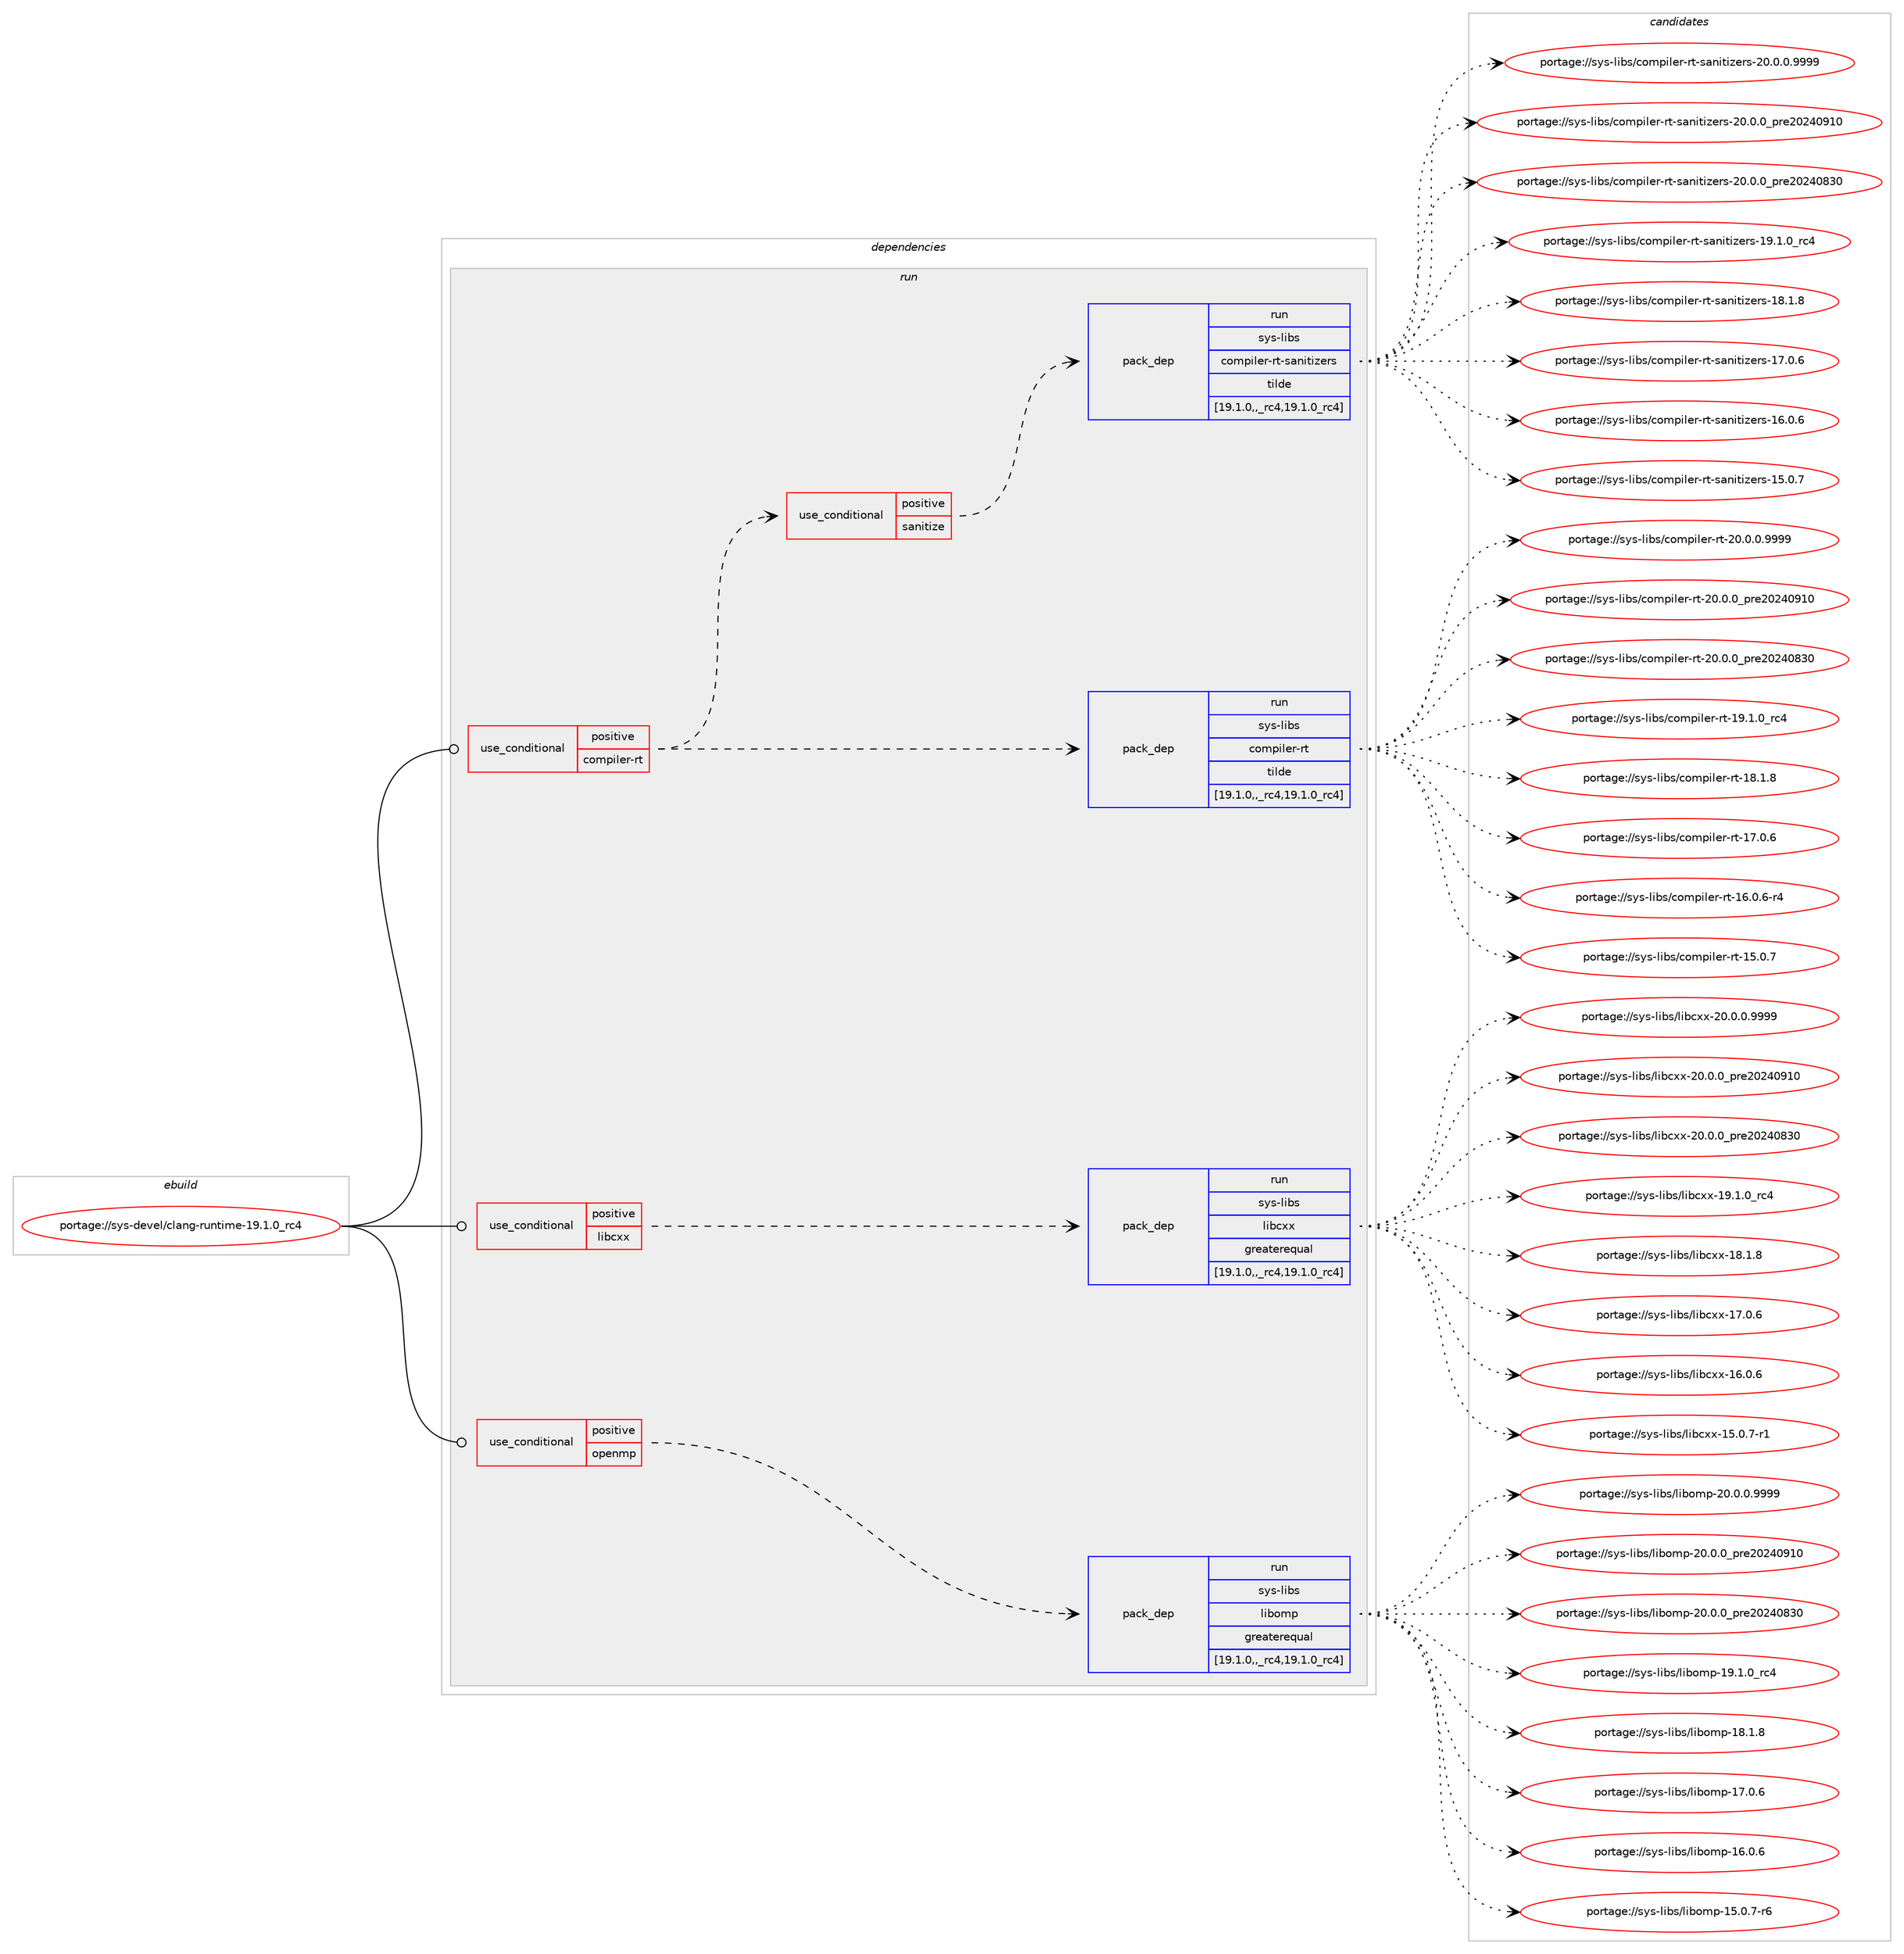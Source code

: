 digraph prolog {

# *************
# Graph options
# *************

newrank=true;
concentrate=true;
compound=true;
graph [rankdir=LR,fontname=Helvetica,fontsize=10,ranksep=1.5];#, ranksep=2.5, nodesep=0.2];
edge  [arrowhead=vee];
node  [fontname=Helvetica,fontsize=10];

# **********
# The ebuild
# **********

subgraph cluster_leftcol {
color=gray;
label=<<i>ebuild</i>>;
id [label="portage://sys-devel/clang-runtime-19.1.0_rc4", color=red, width=4, href="../sys-devel/clang-runtime-19.1.0_rc4.svg"];
}

# ****************
# The dependencies
# ****************

subgraph cluster_midcol {
color=gray;
label=<<i>dependencies</i>>;
subgraph cluster_compile {
fillcolor="#eeeeee";
style=filled;
label=<<i>compile</i>>;
}
subgraph cluster_compileandrun {
fillcolor="#eeeeee";
style=filled;
label=<<i>compile and run</i>>;
}
subgraph cluster_run {
fillcolor="#eeeeee";
style=filled;
label=<<i>run</i>>;
subgraph cond249365 {
dependency944163 [label=<<TABLE BORDER="0" CELLBORDER="1" CELLSPACING="0" CELLPADDING="4"><TR><TD ROWSPAN="3" CELLPADDING="10">use_conditional</TD></TR><TR><TD>positive</TD></TR><TR><TD>compiler-rt</TD></TR></TABLE>>, shape=none, color=red];
subgraph pack688104 {
dependency944164 [label=<<TABLE BORDER="0" CELLBORDER="1" CELLSPACING="0" CELLPADDING="4" WIDTH="220"><TR><TD ROWSPAN="6" CELLPADDING="30">pack_dep</TD></TR><TR><TD WIDTH="110">run</TD></TR><TR><TD>sys-libs</TD></TR><TR><TD>compiler-rt</TD></TR><TR><TD>tilde</TD></TR><TR><TD>[19.1.0,,_rc4,19.1.0_rc4]</TD></TR></TABLE>>, shape=none, color=blue];
}
dependency944163:e -> dependency944164:w [weight=20,style="dashed",arrowhead="vee"];
subgraph cond249366 {
dependency944165 [label=<<TABLE BORDER="0" CELLBORDER="1" CELLSPACING="0" CELLPADDING="4"><TR><TD ROWSPAN="3" CELLPADDING="10">use_conditional</TD></TR><TR><TD>positive</TD></TR><TR><TD>sanitize</TD></TR></TABLE>>, shape=none, color=red];
subgraph pack688105 {
dependency944166 [label=<<TABLE BORDER="0" CELLBORDER="1" CELLSPACING="0" CELLPADDING="4" WIDTH="220"><TR><TD ROWSPAN="6" CELLPADDING="30">pack_dep</TD></TR><TR><TD WIDTH="110">run</TD></TR><TR><TD>sys-libs</TD></TR><TR><TD>compiler-rt-sanitizers</TD></TR><TR><TD>tilde</TD></TR><TR><TD>[19.1.0,,_rc4,19.1.0_rc4]</TD></TR></TABLE>>, shape=none, color=blue];
}
dependency944165:e -> dependency944166:w [weight=20,style="dashed",arrowhead="vee"];
}
dependency944163:e -> dependency944165:w [weight=20,style="dashed",arrowhead="vee"];
}
id:e -> dependency944163:w [weight=20,style="solid",arrowhead="odot"];
subgraph cond249367 {
dependency944167 [label=<<TABLE BORDER="0" CELLBORDER="1" CELLSPACING="0" CELLPADDING="4"><TR><TD ROWSPAN="3" CELLPADDING="10">use_conditional</TD></TR><TR><TD>positive</TD></TR><TR><TD>libcxx</TD></TR></TABLE>>, shape=none, color=red];
subgraph pack688106 {
dependency944168 [label=<<TABLE BORDER="0" CELLBORDER="1" CELLSPACING="0" CELLPADDING="4" WIDTH="220"><TR><TD ROWSPAN="6" CELLPADDING="30">pack_dep</TD></TR><TR><TD WIDTH="110">run</TD></TR><TR><TD>sys-libs</TD></TR><TR><TD>libcxx</TD></TR><TR><TD>greaterequal</TD></TR><TR><TD>[19.1.0,,_rc4,19.1.0_rc4]</TD></TR></TABLE>>, shape=none, color=blue];
}
dependency944167:e -> dependency944168:w [weight=20,style="dashed",arrowhead="vee"];
}
id:e -> dependency944167:w [weight=20,style="solid",arrowhead="odot"];
subgraph cond249368 {
dependency944169 [label=<<TABLE BORDER="0" CELLBORDER="1" CELLSPACING="0" CELLPADDING="4"><TR><TD ROWSPAN="3" CELLPADDING="10">use_conditional</TD></TR><TR><TD>positive</TD></TR><TR><TD>openmp</TD></TR></TABLE>>, shape=none, color=red];
subgraph pack688107 {
dependency944170 [label=<<TABLE BORDER="0" CELLBORDER="1" CELLSPACING="0" CELLPADDING="4" WIDTH="220"><TR><TD ROWSPAN="6" CELLPADDING="30">pack_dep</TD></TR><TR><TD WIDTH="110">run</TD></TR><TR><TD>sys-libs</TD></TR><TR><TD>libomp</TD></TR><TR><TD>greaterequal</TD></TR><TR><TD>[19.1.0,,_rc4,19.1.0_rc4]</TD></TR></TABLE>>, shape=none, color=blue];
}
dependency944169:e -> dependency944170:w [weight=20,style="dashed",arrowhead="vee"];
}
id:e -> dependency944169:w [weight=20,style="solid",arrowhead="odot"];
}
}

# **************
# The candidates
# **************

subgraph cluster_choices {
rank=same;
color=gray;
label=<<i>candidates</i>>;

subgraph choice688104 {
color=black;
nodesep=1;
choice1151211154510810598115479911110911210510810111445114116455048464846484657575757 [label="portage://sys-libs/compiler-rt-20.0.0.9999", color=red, width=4,href="../sys-libs/compiler-rt-20.0.0.9999.svg"];
choice115121115451081059811547991111091121051081011144511411645504846484648951121141015048505248574948 [label="portage://sys-libs/compiler-rt-20.0.0_pre20240910", color=red, width=4,href="../sys-libs/compiler-rt-20.0.0_pre20240910.svg"];
choice115121115451081059811547991111091121051081011144511411645504846484648951121141015048505248565148 [label="portage://sys-libs/compiler-rt-20.0.0_pre20240830", color=red, width=4,href="../sys-libs/compiler-rt-20.0.0_pre20240830.svg"];
choice115121115451081059811547991111091121051081011144511411645495746494648951149952 [label="portage://sys-libs/compiler-rt-19.1.0_rc4", color=red, width=4,href="../sys-libs/compiler-rt-19.1.0_rc4.svg"];
choice115121115451081059811547991111091121051081011144511411645495646494656 [label="portage://sys-libs/compiler-rt-18.1.8", color=red, width=4,href="../sys-libs/compiler-rt-18.1.8.svg"];
choice115121115451081059811547991111091121051081011144511411645495546484654 [label="portage://sys-libs/compiler-rt-17.0.6", color=red, width=4,href="../sys-libs/compiler-rt-17.0.6.svg"];
choice1151211154510810598115479911110911210510810111445114116454954464846544511452 [label="portage://sys-libs/compiler-rt-16.0.6-r4", color=red, width=4,href="../sys-libs/compiler-rt-16.0.6-r4.svg"];
choice115121115451081059811547991111091121051081011144511411645495346484655 [label="portage://sys-libs/compiler-rt-15.0.7", color=red, width=4,href="../sys-libs/compiler-rt-15.0.7.svg"];
dependency944164:e -> choice1151211154510810598115479911110911210510810111445114116455048464846484657575757:w [style=dotted,weight="100"];
dependency944164:e -> choice115121115451081059811547991111091121051081011144511411645504846484648951121141015048505248574948:w [style=dotted,weight="100"];
dependency944164:e -> choice115121115451081059811547991111091121051081011144511411645504846484648951121141015048505248565148:w [style=dotted,weight="100"];
dependency944164:e -> choice115121115451081059811547991111091121051081011144511411645495746494648951149952:w [style=dotted,weight="100"];
dependency944164:e -> choice115121115451081059811547991111091121051081011144511411645495646494656:w [style=dotted,weight="100"];
dependency944164:e -> choice115121115451081059811547991111091121051081011144511411645495546484654:w [style=dotted,weight="100"];
dependency944164:e -> choice1151211154510810598115479911110911210510810111445114116454954464846544511452:w [style=dotted,weight="100"];
dependency944164:e -> choice115121115451081059811547991111091121051081011144511411645495346484655:w [style=dotted,weight="100"];
}
subgraph choice688105 {
color=black;
nodesep=1;
choice11512111545108105981154799111109112105108101114451141164511597110105116105122101114115455048464846484657575757 [label="portage://sys-libs/compiler-rt-sanitizers-20.0.0.9999", color=red, width=4,href="../sys-libs/compiler-rt-sanitizers-20.0.0.9999.svg"];
choice1151211154510810598115479911110911210510810111445114116451159711010511610512210111411545504846484648951121141015048505248574948 [label="portage://sys-libs/compiler-rt-sanitizers-20.0.0_pre20240910", color=red, width=4,href="../sys-libs/compiler-rt-sanitizers-20.0.0_pre20240910.svg"];
choice1151211154510810598115479911110911210510810111445114116451159711010511610512210111411545504846484648951121141015048505248565148 [label="portage://sys-libs/compiler-rt-sanitizers-20.0.0_pre20240830", color=red, width=4,href="../sys-libs/compiler-rt-sanitizers-20.0.0_pre20240830.svg"];
choice1151211154510810598115479911110911210510810111445114116451159711010511610512210111411545495746494648951149952 [label="portage://sys-libs/compiler-rt-sanitizers-19.1.0_rc4", color=red, width=4,href="../sys-libs/compiler-rt-sanitizers-19.1.0_rc4.svg"];
choice1151211154510810598115479911110911210510810111445114116451159711010511610512210111411545495646494656 [label="portage://sys-libs/compiler-rt-sanitizers-18.1.8", color=red, width=4,href="../sys-libs/compiler-rt-sanitizers-18.1.8.svg"];
choice1151211154510810598115479911110911210510810111445114116451159711010511610512210111411545495546484654 [label="portage://sys-libs/compiler-rt-sanitizers-17.0.6", color=red, width=4,href="../sys-libs/compiler-rt-sanitizers-17.0.6.svg"];
choice1151211154510810598115479911110911210510810111445114116451159711010511610512210111411545495446484654 [label="portage://sys-libs/compiler-rt-sanitizers-16.0.6", color=red, width=4,href="../sys-libs/compiler-rt-sanitizers-16.0.6.svg"];
choice1151211154510810598115479911110911210510810111445114116451159711010511610512210111411545495346484655 [label="portage://sys-libs/compiler-rt-sanitizers-15.0.7", color=red, width=4,href="../sys-libs/compiler-rt-sanitizers-15.0.7.svg"];
dependency944166:e -> choice11512111545108105981154799111109112105108101114451141164511597110105116105122101114115455048464846484657575757:w [style=dotted,weight="100"];
dependency944166:e -> choice1151211154510810598115479911110911210510810111445114116451159711010511610512210111411545504846484648951121141015048505248574948:w [style=dotted,weight="100"];
dependency944166:e -> choice1151211154510810598115479911110911210510810111445114116451159711010511610512210111411545504846484648951121141015048505248565148:w [style=dotted,weight="100"];
dependency944166:e -> choice1151211154510810598115479911110911210510810111445114116451159711010511610512210111411545495746494648951149952:w [style=dotted,weight="100"];
dependency944166:e -> choice1151211154510810598115479911110911210510810111445114116451159711010511610512210111411545495646494656:w [style=dotted,weight="100"];
dependency944166:e -> choice1151211154510810598115479911110911210510810111445114116451159711010511610512210111411545495546484654:w [style=dotted,weight="100"];
dependency944166:e -> choice1151211154510810598115479911110911210510810111445114116451159711010511610512210111411545495446484654:w [style=dotted,weight="100"];
dependency944166:e -> choice1151211154510810598115479911110911210510810111445114116451159711010511610512210111411545495346484655:w [style=dotted,weight="100"];
}
subgraph choice688106 {
color=black;
nodesep=1;
choice1151211154510810598115471081059899120120455048464846484657575757 [label="portage://sys-libs/libcxx-20.0.0.9999", color=red, width=4,href="../sys-libs/libcxx-20.0.0.9999.svg"];
choice115121115451081059811547108105989912012045504846484648951121141015048505248574948 [label="portage://sys-libs/libcxx-20.0.0_pre20240910", color=red, width=4,href="../sys-libs/libcxx-20.0.0_pre20240910.svg"];
choice115121115451081059811547108105989912012045504846484648951121141015048505248565148 [label="portage://sys-libs/libcxx-20.0.0_pre20240830", color=red, width=4,href="../sys-libs/libcxx-20.0.0_pre20240830.svg"];
choice115121115451081059811547108105989912012045495746494648951149952 [label="portage://sys-libs/libcxx-19.1.0_rc4", color=red, width=4,href="../sys-libs/libcxx-19.1.0_rc4.svg"];
choice115121115451081059811547108105989912012045495646494656 [label="portage://sys-libs/libcxx-18.1.8", color=red, width=4,href="../sys-libs/libcxx-18.1.8.svg"];
choice115121115451081059811547108105989912012045495546484654 [label="portage://sys-libs/libcxx-17.0.6", color=red, width=4,href="../sys-libs/libcxx-17.0.6.svg"];
choice115121115451081059811547108105989912012045495446484654 [label="portage://sys-libs/libcxx-16.0.6", color=red, width=4,href="../sys-libs/libcxx-16.0.6.svg"];
choice1151211154510810598115471081059899120120454953464846554511449 [label="portage://sys-libs/libcxx-15.0.7-r1", color=red, width=4,href="../sys-libs/libcxx-15.0.7-r1.svg"];
dependency944168:e -> choice1151211154510810598115471081059899120120455048464846484657575757:w [style=dotted,weight="100"];
dependency944168:e -> choice115121115451081059811547108105989912012045504846484648951121141015048505248574948:w [style=dotted,weight="100"];
dependency944168:e -> choice115121115451081059811547108105989912012045504846484648951121141015048505248565148:w [style=dotted,weight="100"];
dependency944168:e -> choice115121115451081059811547108105989912012045495746494648951149952:w [style=dotted,weight="100"];
dependency944168:e -> choice115121115451081059811547108105989912012045495646494656:w [style=dotted,weight="100"];
dependency944168:e -> choice115121115451081059811547108105989912012045495546484654:w [style=dotted,weight="100"];
dependency944168:e -> choice115121115451081059811547108105989912012045495446484654:w [style=dotted,weight="100"];
dependency944168:e -> choice1151211154510810598115471081059899120120454953464846554511449:w [style=dotted,weight="100"];
}
subgraph choice688107 {
color=black;
nodesep=1;
choice11512111545108105981154710810598111109112455048464846484657575757 [label="portage://sys-libs/libomp-20.0.0.9999", color=red, width=4,href="../sys-libs/libomp-20.0.0.9999.svg"];
choice1151211154510810598115471081059811110911245504846484648951121141015048505248574948 [label="portage://sys-libs/libomp-20.0.0_pre20240910", color=red, width=4,href="../sys-libs/libomp-20.0.0_pre20240910.svg"];
choice1151211154510810598115471081059811110911245504846484648951121141015048505248565148 [label="portage://sys-libs/libomp-20.0.0_pre20240830", color=red, width=4,href="../sys-libs/libomp-20.0.0_pre20240830.svg"];
choice1151211154510810598115471081059811110911245495746494648951149952 [label="portage://sys-libs/libomp-19.1.0_rc4", color=red, width=4,href="../sys-libs/libomp-19.1.0_rc4.svg"];
choice1151211154510810598115471081059811110911245495646494656 [label="portage://sys-libs/libomp-18.1.8", color=red, width=4,href="../sys-libs/libomp-18.1.8.svg"];
choice1151211154510810598115471081059811110911245495546484654 [label="portage://sys-libs/libomp-17.0.6", color=red, width=4,href="../sys-libs/libomp-17.0.6.svg"];
choice1151211154510810598115471081059811110911245495446484654 [label="portage://sys-libs/libomp-16.0.6", color=red, width=4,href="../sys-libs/libomp-16.0.6.svg"];
choice11512111545108105981154710810598111109112454953464846554511454 [label="portage://sys-libs/libomp-15.0.7-r6", color=red, width=4,href="../sys-libs/libomp-15.0.7-r6.svg"];
dependency944170:e -> choice11512111545108105981154710810598111109112455048464846484657575757:w [style=dotted,weight="100"];
dependency944170:e -> choice1151211154510810598115471081059811110911245504846484648951121141015048505248574948:w [style=dotted,weight="100"];
dependency944170:e -> choice1151211154510810598115471081059811110911245504846484648951121141015048505248565148:w [style=dotted,weight="100"];
dependency944170:e -> choice1151211154510810598115471081059811110911245495746494648951149952:w [style=dotted,weight="100"];
dependency944170:e -> choice1151211154510810598115471081059811110911245495646494656:w [style=dotted,weight="100"];
dependency944170:e -> choice1151211154510810598115471081059811110911245495546484654:w [style=dotted,weight="100"];
dependency944170:e -> choice1151211154510810598115471081059811110911245495446484654:w [style=dotted,weight="100"];
dependency944170:e -> choice11512111545108105981154710810598111109112454953464846554511454:w [style=dotted,weight="100"];
}
}

}
